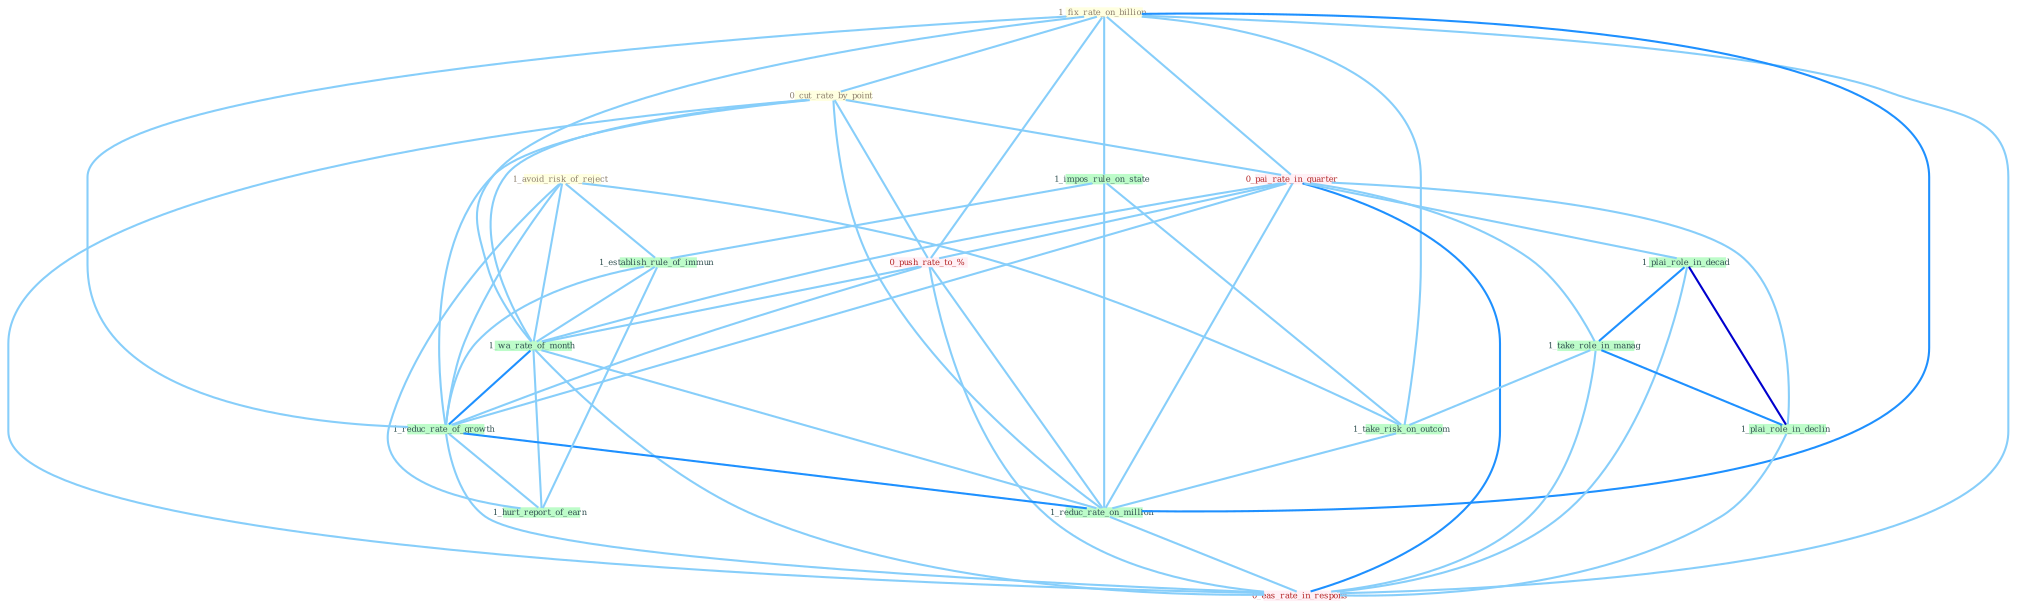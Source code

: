 Graph G{ 
    node
    [shape=polygon,style=filled,width=.5,height=.06,color="#BDFCC9",fixedsize=true,fontsize=4,
    fontcolor="#2f4f4f"];
    {node
    [color="#ffffe0", fontcolor="#8b7d6b"] "1_fix_rate_on_billion " "1_avoid_risk_of_reject " "0_cut_rate_by_point "}
{node [color="#fff0f5", fontcolor="#b22222"] "0_pai_rate_in_quarter " "0_push_rate_to_% " "0_eas_rate_in_respons "}
edge [color="#B0E2FF"];

	"1_fix_rate_on_billion " -- "0_cut_rate_by_point " [w="1", color="#87cefa" ];
	"1_fix_rate_on_billion " -- "1_impos_rule_on_state " [w="1", color="#87cefa" ];
	"1_fix_rate_on_billion " -- "0_pai_rate_in_quarter " [w="1", color="#87cefa" ];
	"1_fix_rate_on_billion " -- "0_push_rate_to_% " [w="1", color="#87cefa" ];
	"1_fix_rate_on_billion " -- "1_take_risk_on_outcom " [w="1", color="#87cefa" ];
	"1_fix_rate_on_billion " -- "1_wa_rate_of_month " [w="1", color="#87cefa" ];
	"1_fix_rate_on_billion " -- "1_reduc_rate_of_growth " [w="1", color="#87cefa" ];
	"1_fix_rate_on_billion " -- "1_reduc_rate_on_million " [w="2", color="#1e90ff" , len=0.8];
	"1_fix_rate_on_billion " -- "0_eas_rate_in_respons " [w="1", color="#87cefa" ];
	"1_avoid_risk_of_reject " -- "1_take_risk_on_outcom " [w="1", color="#87cefa" ];
	"1_avoid_risk_of_reject " -- "1_establish_rule_of_immun " [w="1", color="#87cefa" ];
	"1_avoid_risk_of_reject " -- "1_wa_rate_of_month " [w="1", color="#87cefa" ];
	"1_avoid_risk_of_reject " -- "1_reduc_rate_of_growth " [w="1", color="#87cefa" ];
	"1_avoid_risk_of_reject " -- "1_hurt_report_of_earn " [w="1", color="#87cefa" ];
	"0_cut_rate_by_point " -- "0_pai_rate_in_quarter " [w="1", color="#87cefa" ];
	"0_cut_rate_by_point " -- "0_push_rate_to_% " [w="1", color="#87cefa" ];
	"0_cut_rate_by_point " -- "1_wa_rate_of_month " [w="1", color="#87cefa" ];
	"0_cut_rate_by_point " -- "1_reduc_rate_of_growth " [w="1", color="#87cefa" ];
	"0_cut_rate_by_point " -- "1_reduc_rate_on_million " [w="1", color="#87cefa" ];
	"0_cut_rate_by_point " -- "0_eas_rate_in_respons " [w="1", color="#87cefa" ];
	"1_impos_rule_on_state " -- "1_take_risk_on_outcom " [w="1", color="#87cefa" ];
	"1_impos_rule_on_state " -- "1_establish_rule_of_immun " [w="1", color="#87cefa" ];
	"1_impos_rule_on_state " -- "1_reduc_rate_on_million " [w="1", color="#87cefa" ];
	"0_pai_rate_in_quarter " -- "0_push_rate_to_% " [w="1", color="#87cefa" ];
	"0_pai_rate_in_quarter " -- "1_plai_role_in_decad " [w="1", color="#87cefa" ];
	"0_pai_rate_in_quarter " -- "1_take_role_in_manag " [w="1", color="#87cefa" ];
	"0_pai_rate_in_quarter " -- "1_plai_role_in_declin " [w="1", color="#87cefa" ];
	"0_pai_rate_in_quarter " -- "1_wa_rate_of_month " [w="1", color="#87cefa" ];
	"0_pai_rate_in_quarter " -- "1_reduc_rate_of_growth " [w="1", color="#87cefa" ];
	"0_pai_rate_in_quarter " -- "1_reduc_rate_on_million " [w="1", color="#87cefa" ];
	"0_pai_rate_in_quarter " -- "0_eas_rate_in_respons " [w="2", color="#1e90ff" , len=0.8];
	"0_push_rate_to_% " -- "1_wa_rate_of_month " [w="1", color="#87cefa" ];
	"0_push_rate_to_% " -- "1_reduc_rate_of_growth " [w="1", color="#87cefa" ];
	"0_push_rate_to_% " -- "1_reduc_rate_on_million " [w="1", color="#87cefa" ];
	"0_push_rate_to_% " -- "0_eas_rate_in_respons " [w="1", color="#87cefa" ];
	"1_plai_role_in_decad " -- "1_take_role_in_manag " [w="2", color="#1e90ff" , len=0.8];
	"1_plai_role_in_decad " -- "1_plai_role_in_declin " [w="3", color="#0000cd" , len=0.6];
	"1_plai_role_in_decad " -- "0_eas_rate_in_respons " [w="1", color="#87cefa" ];
	"1_take_role_in_manag " -- "1_take_risk_on_outcom " [w="1", color="#87cefa" ];
	"1_take_role_in_manag " -- "1_plai_role_in_declin " [w="2", color="#1e90ff" , len=0.8];
	"1_take_role_in_manag " -- "0_eas_rate_in_respons " [w="1", color="#87cefa" ];
	"1_take_risk_on_outcom " -- "1_reduc_rate_on_million " [w="1", color="#87cefa" ];
	"1_establish_rule_of_immun " -- "1_wa_rate_of_month " [w="1", color="#87cefa" ];
	"1_establish_rule_of_immun " -- "1_reduc_rate_of_growth " [w="1", color="#87cefa" ];
	"1_establish_rule_of_immun " -- "1_hurt_report_of_earn " [w="1", color="#87cefa" ];
	"1_plai_role_in_declin " -- "0_eas_rate_in_respons " [w="1", color="#87cefa" ];
	"1_wa_rate_of_month " -- "1_reduc_rate_of_growth " [w="2", color="#1e90ff" , len=0.8];
	"1_wa_rate_of_month " -- "1_reduc_rate_on_million " [w="1", color="#87cefa" ];
	"1_wa_rate_of_month " -- "1_hurt_report_of_earn " [w="1", color="#87cefa" ];
	"1_wa_rate_of_month " -- "0_eas_rate_in_respons " [w="1", color="#87cefa" ];
	"1_reduc_rate_of_growth " -- "1_reduc_rate_on_million " [w="2", color="#1e90ff" , len=0.8];
	"1_reduc_rate_of_growth " -- "1_hurt_report_of_earn " [w="1", color="#87cefa" ];
	"1_reduc_rate_of_growth " -- "0_eas_rate_in_respons " [w="1", color="#87cefa" ];
	"1_reduc_rate_on_million " -- "0_eas_rate_in_respons " [w="1", color="#87cefa" ];
}
